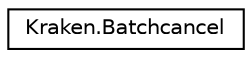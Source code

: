 digraph "Graphical Class Hierarchy"
{
 // LATEX_PDF_SIZE
  edge [fontname="Helvetica",fontsize="10",labelfontname="Helvetica",labelfontsize="10"];
  node [fontname="Helvetica",fontsize="10",shape=record];
  rankdir="LR";
  Node0 [label="Kraken.Batchcancel",height=0.2,width=0.4,color="black", fillcolor="white", style="filled",URL="$class_kraken_1_1_batchcancel.html",tooltip=" "];
}

